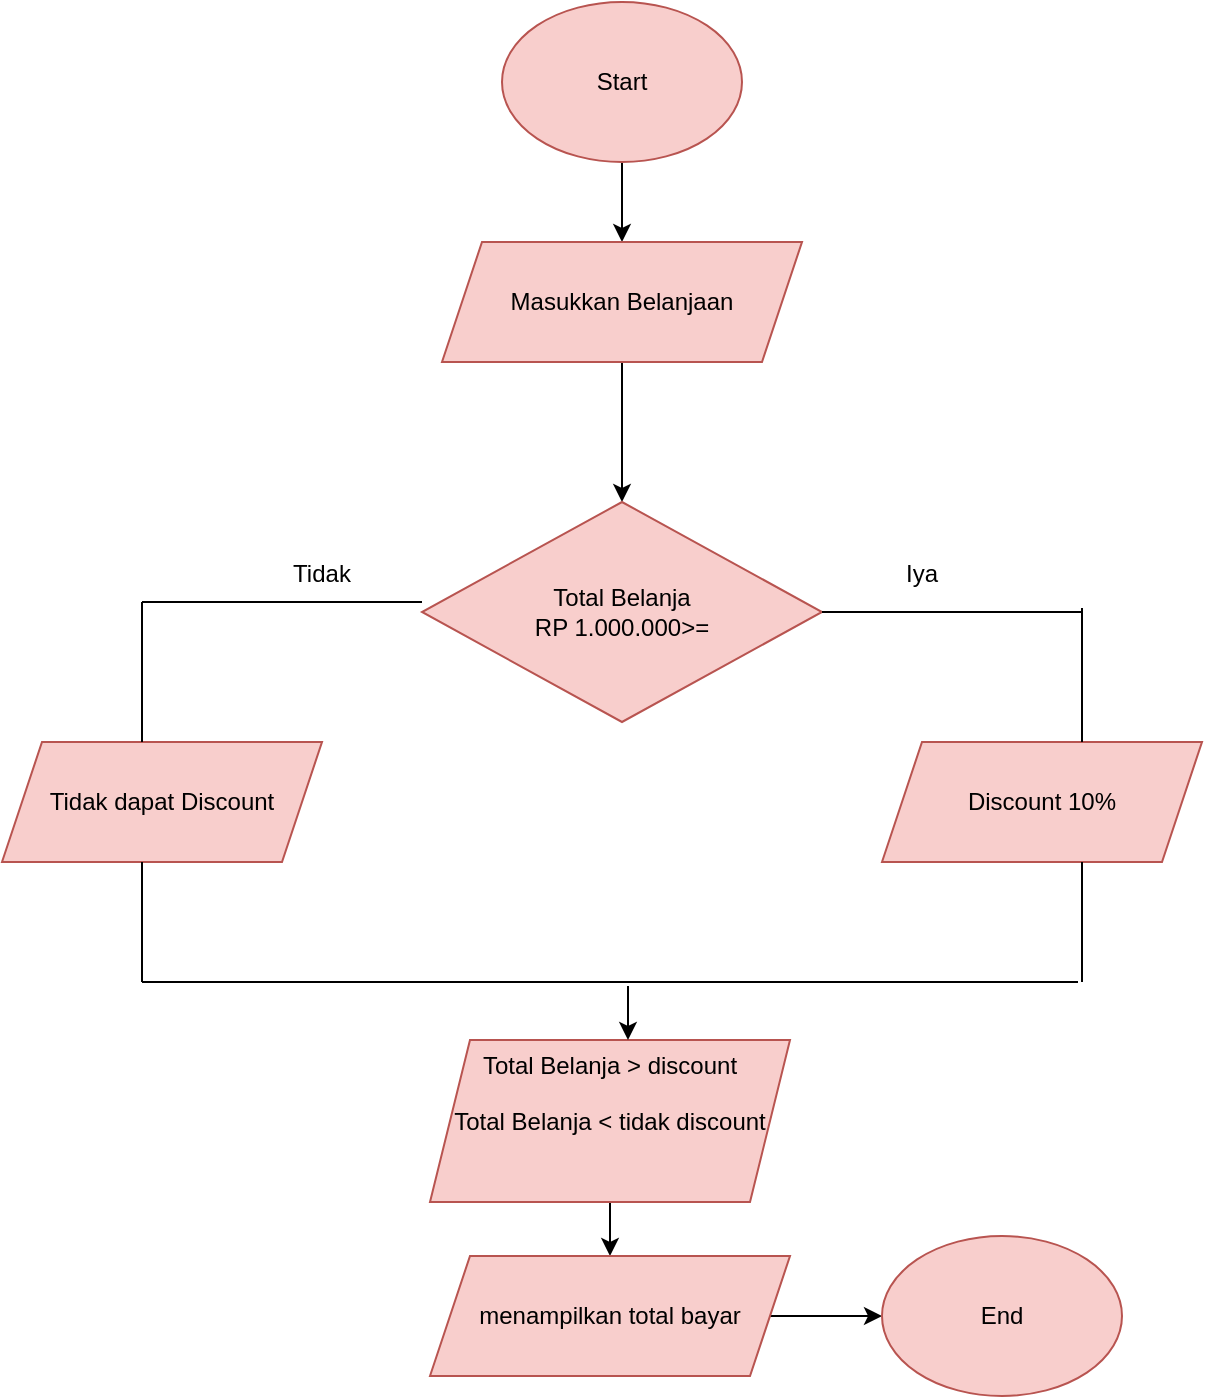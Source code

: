 <mxfile version="13.9.8" type="device"><diagram id="GGPs6F-qlZ-zpjxD-_U4" name="Page-1"><mxGraphModel dx="1038" dy="615" grid="1" gridSize="9" guides="1" tooltips="1" connect="1" arrows="1" fold="1" page="1" pageScale="1" pageWidth="827" pageHeight="1169" math="0" shadow="0"><root><mxCell id="0"/><mxCell id="1" parent="0"/><mxCell id="bV1vXe-qjyI1K2wWOQMQ-3" value="" style="edgeStyle=orthogonalEdgeStyle;rounded=0;orthogonalLoop=1;jettySize=auto;html=1;" edge="1" parent="1" source="bV1vXe-qjyI1K2wWOQMQ-1" target="bV1vXe-qjyI1K2wWOQMQ-2"><mxGeometry relative="1" as="geometry"/></mxCell><mxCell id="bV1vXe-qjyI1K2wWOQMQ-1" value="Start" style="ellipse;whiteSpace=wrap;html=1;fillColor=#f8cecc;strokeColor=#b85450;" vertex="1" parent="1"><mxGeometry x="270" y="30" width="120" height="80" as="geometry"/></mxCell><mxCell id="bV1vXe-qjyI1K2wWOQMQ-5" value="" style="edgeStyle=orthogonalEdgeStyle;rounded=0;orthogonalLoop=1;jettySize=auto;html=1;" edge="1" parent="1" source="bV1vXe-qjyI1K2wWOQMQ-2" target="bV1vXe-qjyI1K2wWOQMQ-4"><mxGeometry relative="1" as="geometry"/></mxCell><mxCell id="bV1vXe-qjyI1K2wWOQMQ-2" value="Masukkan Belanjaan" style="shape=parallelogram;perimeter=parallelogramPerimeter;whiteSpace=wrap;html=1;fixedSize=1;fillColor=#f8cecc;strokeColor=#b85450;" vertex="1" parent="1"><mxGeometry x="240" y="150" width="180" height="60" as="geometry"/></mxCell><mxCell id="bV1vXe-qjyI1K2wWOQMQ-4" value="&lt;div&gt;Total Belanja &lt;br&gt;&lt;/div&gt;&lt;div&gt;RP 1.000.000&amp;gt;=&lt;br&gt;&lt;/div&gt;" style="rhombus;whiteSpace=wrap;html=1;fillColor=#f8cecc;strokeColor=#b85450;" vertex="1" parent="1"><mxGeometry x="230" y="280" width="200" height="110" as="geometry"/></mxCell><mxCell id="bV1vXe-qjyI1K2wWOQMQ-7" value="" style="endArrow=none;html=1;" edge="1" parent="1"><mxGeometry width="50" height="50" relative="1" as="geometry"><mxPoint x="90" y="330" as="sourcePoint"/><mxPoint x="144" y="330" as="targetPoint"/></mxGeometry></mxCell><mxCell id="bV1vXe-qjyI1K2wWOQMQ-9" value="Tidak dapat Discount" style="shape=parallelogram;perimeter=parallelogramPerimeter;whiteSpace=wrap;html=1;fixedSize=1;fillColor=#f8cecc;strokeColor=#b85450;" vertex="1" parent="1"><mxGeometry x="20" y="400" width="160" height="60" as="geometry"/></mxCell><mxCell id="bV1vXe-qjyI1K2wWOQMQ-10" value="" style="endArrow=none;html=1;" edge="1" parent="1"><mxGeometry width="50" height="50" relative="1" as="geometry"><mxPoint x="90" y="400" as="sourcePoint"/><mxPoint x="90" y="330" as="targetPoint"/></mxGeometry></mxCell><mxCell id="bV1vXe-qjyI1K2wWOQMQ-11" value="" style="endArrow=none;html=1;" edge="1" parent="1"><mxGeometry width="50" height="50" relative="1" as="geometry"><mxPoint x="90" y="520" as="sourcePoint"/><mxPoint x="90" y="460" as="targetPoint"/></mxGeometry></mxCell><mxCell id="bV1vXe-qjyI1K2wWOQMQ-12" value="" style="endArrow=none;html=1;" edge="1" parent="1"><mxGeometry width="50" height="50" relative="1" as="geometry"><mxPoint x="90" y="520" as="sourcePoint"/><mxPoint x="558" y="520" as="targetPoint"/></mxGeometry></mxCell><mxCell id="bV1vXe-qjyI1K2wWOQMQ-13" value="" style="endArrow=none;html=1;entryX=1;entryY=0.5;entryDx=0;entryDy=0;" edge="1" parent="1" target="bV1vXe-qjyI1K2wWOQMQ-4"><mxGeometry width="50" height="50" relative="1" as="geometry"><mxPoint x="560" y="335" as="sourcePoint"/><mxPoint x="460" y="280" as="targetPoint"/></mxGeometry></mxCell><mxCell id="bV1vXe-qjyI1K2wWOQMQ-14" value="Discount 10%" style="shape=parallelogram;perimeter=parallelogramPerimeter;whiteSpace=wrap;html=1;fixedSize=1;fillColor=#f8cecc;strokeColor=#b85450;" vertex="1" parent="1"><mxGeometry x="460" y="400" width="160" height="60" as="geometry"/></mxCell><mxCell id="bV1vXe-qjyI1K2wWOQMQ-15" value="" style="endArrow=none;html=1;" edge="1" parent="1"><mxGeometry width="50" height="50" relative="1" as="geometry"><mxPoint x="560" y="400" as="sourcePoint"/><mxPoint x="560" y="333" as="targetPoint"/></mxGeometry></mxCell><mxCell id="bV1vXe-qjyI1K2wWOQMQ-16" value="" style="endArrow=none;html=1;" edge="1" parent="1"><mxGeometry width="50" height="50" relative="1" as="geometry"><mxPoint x="560" y="520" as="sourcePoint"/><mxPoint x="560" y="460" as="targetPoint"/></mxGeometry></mxCell><mxCell id="bV1vXe-qjyI1K2wWOQMQ-20" value="" style="endArrow=none;html=1;entryX=0;entryY=0.5;entryDx=0;entryDy=0;" edge="1" parent="1"><mxGeometry width="50" height="50" relative="1" as="geometry"><mxPoint x="230" y="330" as="sourcePoint"/><mxPoint x="140" y="330" as="targetPoint"/></mxGeometry></mxCell><mxCell id="bV1vXe-qjyI1K2wWOQMQ-24" value="Tidak" style="text;html=1;strokeColor=none;fillColor=none;align=center;verticalAlign=middle;whiteSpace=wrap;rounded=0;" vertex="1" parent="1"><mxGeometry x="160" y="306" width="40" height="20" as="geometry"/></mxCell><mxCell id="bV1vXe-qjyI1K2wWOQMQ-26" value="Iya" style="text;html=1;strokeColor=none;fillColor=none;align=center;verticalAlign=middle;whiteSpace=wrap;rounded=0;" vertex="1" parent="1"><mxGeometry x="460" y="306" width="40" height="20" as="geometry"/></mxCell><mxCell id="bV1vXe-qjyI1K2wWOQMQ-32" value="" style="edgeStyle=orthogonalEdgeStyle;rounded=0;orthogonalLoop=1;jettySize=auto;html=1;" edge="1" parent="1" source="bV1vXe-qjyI1K2wWOQMQ-27" target="bV1vXe-qjyI1K2wWOQMQ-31"><mxGeometry relative="1" as="geometry"/></mxCell><mxCell id="bV1vXe-qjyI1K2wWOQMQ-27" value="&lt;div&gt;Total Belanja &amp;gt; discount&lt;/div&gt;&lt;div&gt;&lt;br&gt;&lt;div&gt;Total Belanja &amp;lt; tidak discount&lt;/div&gt;&lt;div&gt;&lt;br&gt;&lt;br&gt;&lt;/div&gt;&lt;/div&gt;" style="shape=parallelogram;perimeter=parallelogramPerimeter;whiteSpace=wrap;html=1;fixedSize=1;fillColor=#f8cecc;strokeColor=#b85450;" vertex="1" parent="1"><mxGeometry x="234" y="549" width="180" height="81" as="geometry"/></mxCell><mxCell id="bV1vXe-qjyI1K2wWOQMQ-30" value="" style="endArrow=classic;html=1;" edge="1" parent="1"><mxGeometry width="50" height="50" relative="1" as="geometry"><mxPoint x="333" y="522" as="sourcePoint"/><mxPoint x="333" y="549" as="targetPoint"/></mxGeometry></mxCell><mxCell id="bV1vXe-qjyI1K2wWOQMQ-34" value="" style="edgeStyle=orthogonalEdgeStyle;rounded=0;orthogonalLoop=1;jettySize=auto;html=1;" edge="1" parent="1" source="bV1vXe-qjyI1K2wWOQMQ-31" target="bV1vXe-qjyI1K2wWOQMQ-33"><mxGeometry relative="1" as="geometry"/></mxCell><mxCell id="bV1vXe-qjyI1K2wWOQMQ-31" value="menampilkan total bayar" style="shape=parallelogram;perimeter=parallelogramPerimeter;whiteSpace=wrap;html=1;fixedSize=1;fillColor=#f8cecc;strokeColor=#b85450;" vertex="1" parent="1"><mxGeometry x="234" y="657" width="180" height="60" as="geometry"/></mxCell><mxCell id="bV1vXe-qjyI1K2wWOQMQ-33" value="End" style="ellipse;whiteSpace=wrap;html=1;fillColor=#f8cecc;strokeColor=#b85450;" vertex="1" parent="1"><mxGeometry x="460" y="647" width="120" height="80" as="geometry"/></mxCell></root></mxGraphModel></diagram></mxfile>
